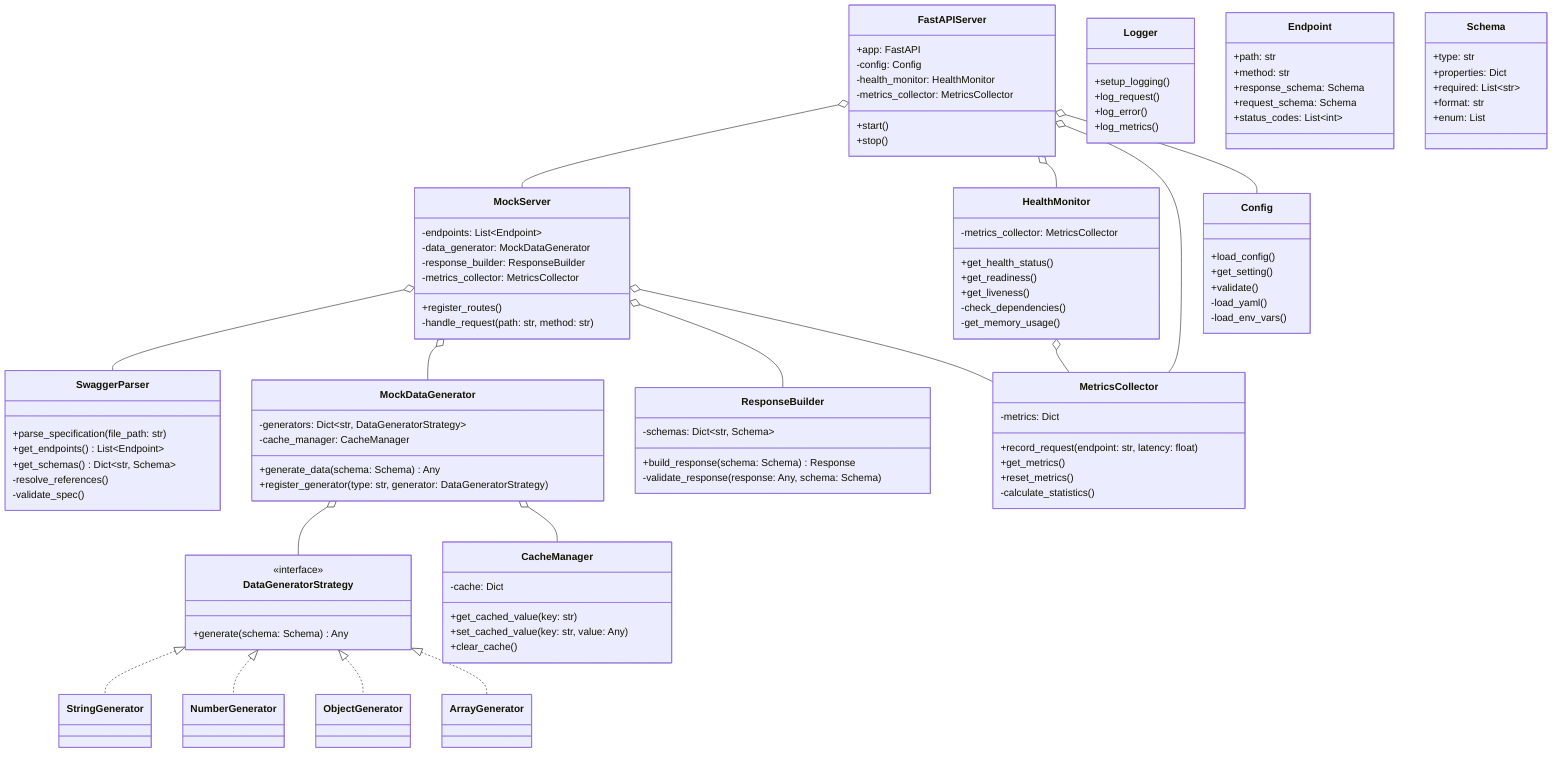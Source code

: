 classDiagram
    class FastAPIServer {
        +app: FastAPI
        -config: Config
        -health_monitor: HealthMonitor
        -metrics_collector: MetricsCollector
        +start()
        +stop()
    }

    class Config {
        +load_config()
        +get_setting()
        +validate()
        -load_yaml()
        -load_env_vars()
    }

    class HealthMonitor {
        -metrics_collector: MetricsCollector
        +get_health_status()
        +get_readiness()
        +get_liveness()
        -check_dependencies()
        -get_memory_usage()
    }

    class MetricsCollector {
        -metrics: Dict
        +record_request(endpoint: str, latency: float)
        +get_metrics()
        +reset_metrics()
        -calculate_statistics()
    }

    class SwaggerParser {
        +parse_specification(file_path: str)
        +get_endpoints() List~Endpoint~
        +get_schemas() Dict~str, Schema~
        -resolve_references()
        -validate_spec()
    }

    class MockServer {
        -endpoints: List~Endpoint~
        -data_generator: MockDataGenerator
        -response_builder: ResponseBuilder
        -metrics_collector: MetricsCollector
        +register_routes()
        -handle_request(path: str, method: str)
    }

    class MockDataGenerator {
        -generators: Dict~str, DataGeneratorStrategy~
        -cache_manager: CacheManager
        +generate_data(schema: Schema) Any
        +register_generator(type: str, generator: DataGeneratorStrategy)
    }

    class CacheManager {
        -cache: Dict
        +get_cached_value(key: str)
        +set_cached_value(key: str, value: Any)
        +clear_cache()
    }

    class ResponseBuilder {
        -schemas: Dict~str, Schema~
        +build_response(schema: Schema) Response
        -validate_response(response: Any, schema: Schema)
    }

    class Logger {
        +setup_logging()
        +log_request()
        +log_error()
        +log_metrics()
    }

    class DataGeneratorStrategy {
        <<interface>>
        +generate(schema: Schema) Any
    }

    class Endpoint {
        +path: str
        +method: str
        +response_schema: Schema
        +request_schema: Schema
        +status_codes: List~int~
    }

    class Schema {
        +type: str
        +properties: Dict
        +required: List~str~
        +format: str
        +enum: List
    }

    FastAPIServer o-- MockServer
    FastAPIServer o-- HealthMonitor
    FastAPIServer o-- MetricsCollector
    FastAPIServer o-- Config
    MockServer o-- SwaggerParser
    MockServer o-- MockDataGenerator
    MockServer o-- ResponseBuilder
    MockServer o-- MetricsCollector
    MockDataGenerator o-- DataGeneratorStrategy
    MockDataGenerator o-- CacheManager
    HealthMonitor o-- MetricsCollector
    DataGeneratorStrategy <|.. StringGenerator
    DataGeneratorStrategy <|.. NumberGenerator
    DataGeneratorStrategy <|.. ObjectGenerator
    DataGeneratorStrategy <|.. ArrayGenerator